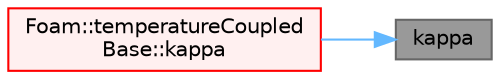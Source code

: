 digraph "kappa"
{
 // LATEX_PDF_SIZE
  bgcolor="transparent";
  edge [fontname=Helvetica,fontsize=10,labelfontname=Helvetica,labelfontsize=10];
  node [fontname=Helvetica,fontsize=10,shape=box,height=0.2,width=0.4];
  rankdir="RL";
  Node1 [id="Node000001",label="kappa",height=0.2,width=0.4,color="gray40", fillcolor="grey60", style="filled", fontcolor="black",tooltip=" "];
  Node1 -> Node2 [id="edge1_Node000001_Node000002",dir="back",color="steelblue1",style="solid",tooltip=" "];
  Node2 [id="Node000002",label="Foam::temperatureCoupled\lBase::kappa",height=0.2,width=0.4,color="red", fillcolor="#FFF0F0", style="filled",URL="$classFoam_1_1temperatureCoupledBase.html#adbad3ddac3d957ac2b2c8d2b91a93de6",tooltip=" "];
}
